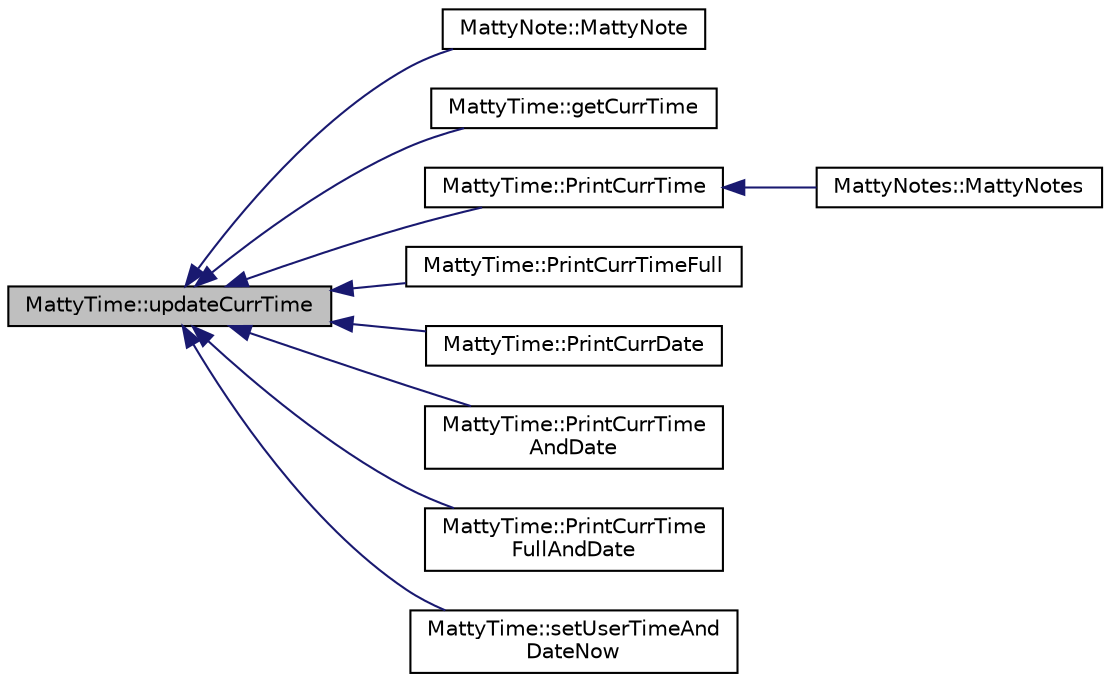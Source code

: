 digraph "MattyTime::updateCurrTime"
{
  edge [fontname="Helvetica",fontsize="10",labelfontname="Helvetica",labelfontsize="10"];
  node [fontname="Helvetica",fontsize="10",shape=record];
  rankdir="LR";
  Node74 [label="MattyTime::updateCurrTime",height=0.2,width=0.4,color="black", fillcolor="grey75", style="filled", fontcolor="black"];
  Node74 -> Node75 [dir="back",color="midnightblue",fontsize="10",style="solid",fontname="Helvetica"];
  Node75 [label="MattyNote::MattyNote",height=0.2,width=0.4,color="black", fillcolor="white", style="filled",URL="$classMattyNote.html#a8c09bf366e6973bc1c4f4d5daa792899"];
  Node74 -> Node76 [dir="back",color="midnightblue",fontsize="10",style="solid",fontname="Helvetica"];
  Node76 [label="MattyTime::getCurrTime",height=0.2,width=0.4,color="black", fillcolor="white", style="filled",URL="$classMattyTime.html#a64fff9c9a7da58881a4c0cc1a2ac84f7"];
  Node74 -> Node77 [dir="back",color="midnightblue",fontsize="10",style="solid",fontname="Helvetica"];
  Node77 [label="MattyTime::PrintCurrTime",height=0.2,width=0.4,color="black", fillcolor="white", style="filled",URL="$classMattyTime.html#ac5ecfd2ff5329b3476906b39bbf02ae3"];
  Node77 -> Node78 [dir="back",color="midnightblue",fontsize="10",style="solid",fontname="Helvetica"];
  Node78 [label="MattyNotes::MattyNotes",height=0.2,width=0.4,color="black", fillcolor="white", style="filled",URL="$classMattyNotes.html#aa81db851f82183700abb0b7cd1ba2299"];
  Node74 -> Node79 [dir="back",color="midnightblue",fontsize="10",style="solid",fontname="Helvetica"];
  Node79 [label="MattyTime::PrintCurrTimeFull",height=0.2,width=0.4,color="black", fillcolor="white", style="filled",URL="$classMattyTime.html#a9d3500ad88197ee8e2db9f36aec1a266"];
  Node74 -> Node80 [dir="back",color="midnightblue",fontsize="10",style="solid",fontname="Helvetica"];
  Node80 [label="MattyTime::PrintCurrDate",height=0.2,width=0.4,color="black", fillcolor="white", style="filled",URL="$classMattyTime.html#af87198affde58c9f254dbf1601fb9f1e"];
  Node74 -> Node81 [dir="back",color="midnightblue",fontsize="10",style="solid",fontname="Helvetica"];
  Node81 [label="MattyTime::PrintCurrTime\lAndDate",height=0.2,width=0.4,color="black", fillcolor="white", style="filled",URL="$classMattyTime.html#a96805256f90a469aa22824a1e2dd219d"];
  Node74 -> Node82 [dir="back",color="midnightblue",fontsize="10",style="solid",fontname="Helvetica"];
  Node82 [label="MattyTime::PrintCurrTime\lFullAndDate",height=0.2,width=0.4,color="black", fillcolor="white", style="filled",URL="$classMattyTime.html#a82a6b06fa496b4d0f9b8d6e11d5b03c8"];
  Node74 -> Node83 [dir="back",color="midnightblue",fontsize="10",style="solid",fontname="Helvetica"];
  Node83 [label="MattyTime::setUserTimeAnd\lDateNow",height=0.2,width=0.4,color="black", fillcolor="white", style="filled",URL="$classMattyTime.html#afef585f71d11eed7777065af8ca0e9f0"];
}

